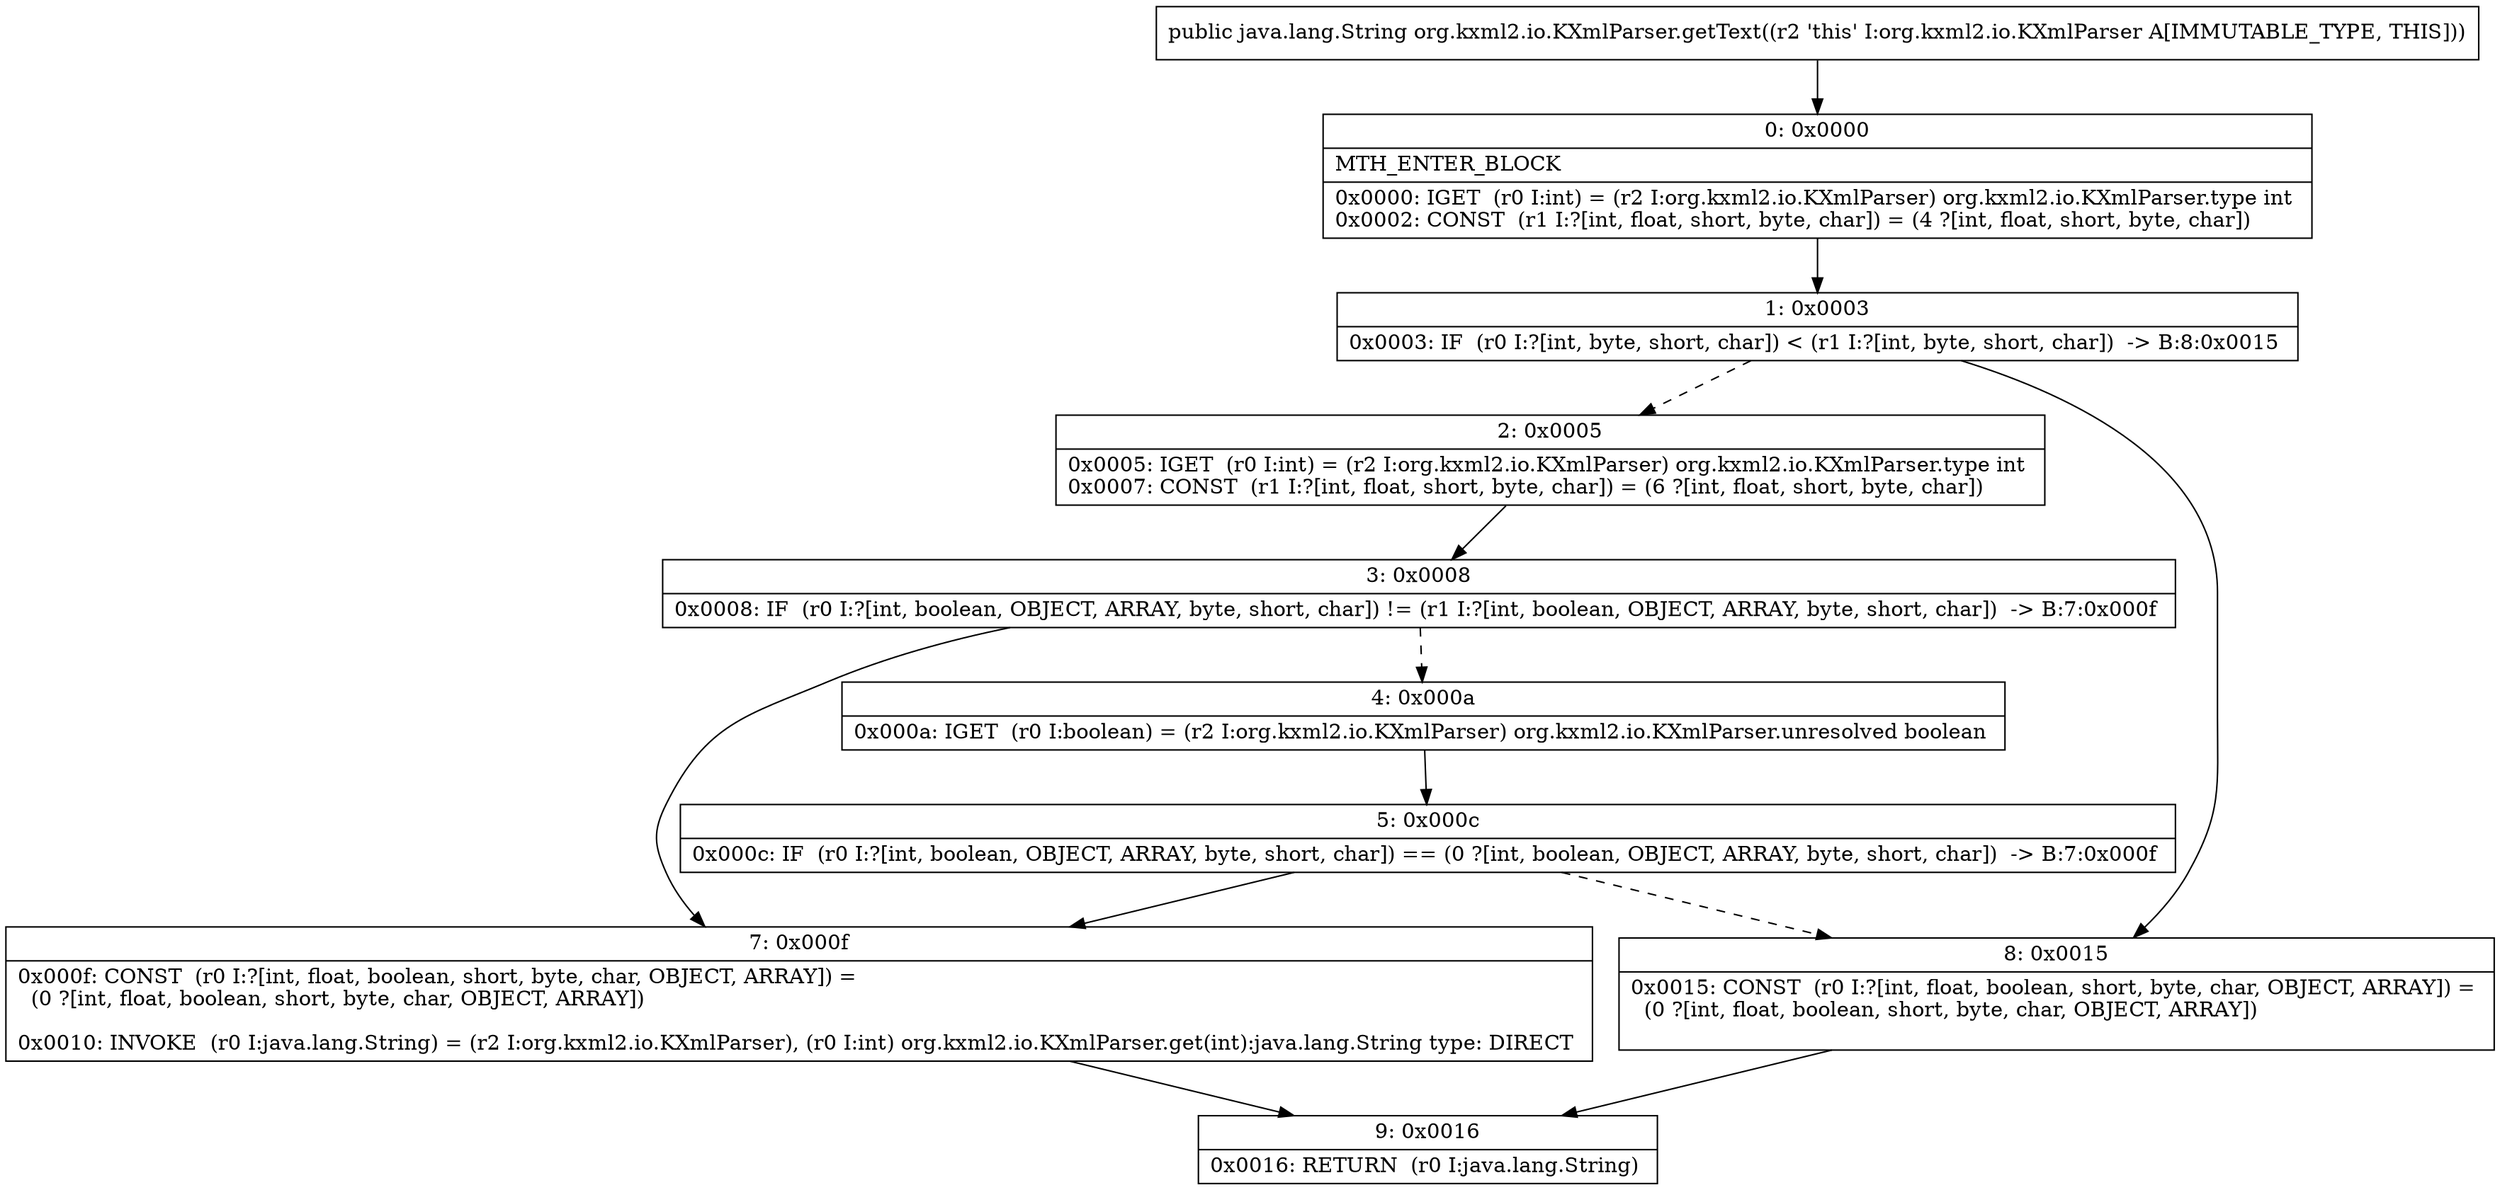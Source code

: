 digraph "CFG fororg.kxml2.io.KXmlParser.getText()Ljava\/lang\/String;" {
Node_0 [shape=record,label="{0\:\ 0x0000|MTH_ENTER_BLOCK\l|0x0000: IGET  (r0 I:int) = (r2 I:org.kxml2.io.KXmlParser) org.kxml2.io.KXmlParser.type int \l0x0002: CONST  (r1 I:?[int, float, short, byte, char]) = (4 ?[int, float, short, byte, char]) \l}"];
Node_1 [shape=record,label="{1\:\ 0x0003|0x0003: IF  (r0 I:?[int, byte, short, char]) \< (r1 I:?[int, byte, short, char])  \-\> B:8:0x0015 \l}"];
Node_2 [shape=record,label="{2\:\ 0x0005|0x0005: IGET  (r0 I:int) = (r2 I:org.kxml2.io.KXmlParser) org.kxml2.io.KXmlParser.type int \l0x0007: CONST  (r1 I:?[int, float, short, byte, char]) = (6 ?[int, float, short, byte, char]) \l}"];
Node_3 [shape=record,label="{3\:\ 0x0008|0x0008: IF  (r0 I:?[int, boolean, OBJECT, ARRAY, byte, short, char]) != (r1 I:?[int, boolean, OBJECT, ARRAY, byte, short, char])  \-\> B:7:0x000f \l}"];
Node_4 [shape=record,label="{4\:\ 0x000a|0x000a: IGET  (r0 I:boolean) = (r2 I:org.kxml2.io.KXmlParser) org.kxml2.io.KXmlParser.unresolved boolean \l}"];
Node_5 [shape=record,label="{5\:\ 0x000c|0x000c: IF  (r0 I:?[int, boolean, OBJECT, ARRAY, byte, short, char]) == (0 ?[int, boolean, OBJECT, ARRAY, byte, short, char])  \-\> B:7:0x000f \l}"];
Node_7 [shape=record,label="{7\:\ 0x000f|0x000f: CONST  (r0 I:?[int, float, boolean, short, byte, char, OBJECT, ARRAY]) = \l  (0 ?[int, float, boolean, short, byte, char, OBJECT, ARRAY])\l \l0x0010: INVOKE  (r0 I:java.lang.String) = (r2 I:org.kxml2.io.KXmlParser), (r0 I:int) org.kxml2.io.KXmlParser.get(int):java.lang.String type: DIRECT \l}"];
Node_8 [shape=record,label="{8\:\ 0x0015|0x0015: CONST  (r0 I:?[int, float, boolean, short, byte, char, OBJECT, ARRAY]) = \l  (0 ?[int, float, boolean, short, byte, char, OBJECT, ARRAY])\l \l}"];
Node_9 [shape=record,label="{9\:\ 0x0016|0x0016: RETURN  (r0 I:java.lang.String) \l}"];
MethodNode[shape=record,label="{public java.lang.String org.kxml2.io.KXmlParser.getText((r2 'this' I:org.kxml2.io.KXmlParser A[IMMUTABLE_TYPE, THIS])) }"];
MethodNode -> Node_0;
Node_0 -> Node_1;
Node_1 -> Node_2[style=dashed];
Node_1 -> Node_8;
Node_2 -> Node_3;
Node_3 -> Node_4[style=dashed];
Node_3 -> Node_7;
Node_4 -> Node_5;
Node_5 -> Node_7;
Node_5 -> Node_8[style=dashed];
Node_7 -> Node_9;
Node_8 -> Node_9;
}

